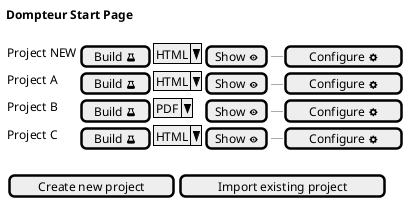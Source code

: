 @startuml
salt
{
<b>Dompteur Start Page
    .
    {
        Project NEW | [Build <&beaker>] | ^HTML^ | [Show <&eye>] | --- | [ Configure <&cog> ]
        Project A | [Build <&beaker>] | ^HTML^ | [Show <&eye>] | --- | [ Configure <&cog> ]
        Project B | [Build <&beaker>] | ^PDF^ | [Show <&eye>] | --- | [ Configure <&cog> ]
        Project C | [Build <&beaker>] | ^HTML^ | [Show <&eye>] | --- | [ Configure <&cog> ]

    }
    .
    {
        [ Create new project ] | [ Import existing project ]
    }
}
@enduml